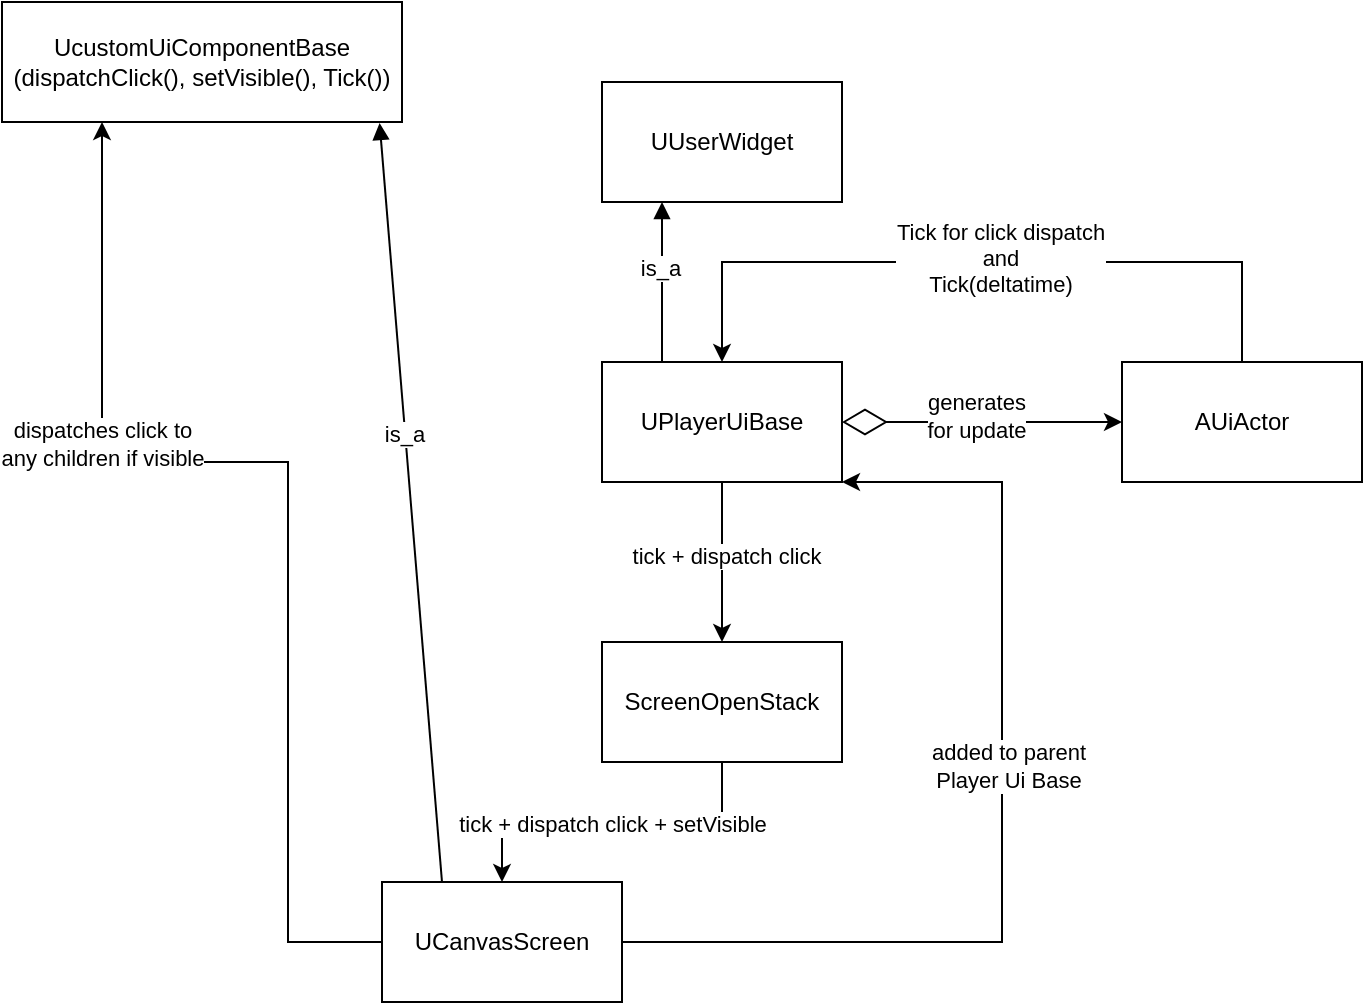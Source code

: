 <mxfile version="28.0.6">
  <diagram name="Seite-1" id="tKTYH0CyCHtCtutXTcI7">
    <mxGraphModel dx="1748" dy="1753" grid="1" gridSize="10" guides="1" tooltips="1" connect="1" arrows="1" fold="1" page="1" pageScale="1" pageWidth="827" pageHeight="1169" math="0" shadow="0">
      <root>
        <mxCell id="0" />
        <mxCell id="1" parent="0" />
        <mxCell id="dhj63E1f8RvkKo1HX6ou-3" style="edgeStyle=orthogonalEdgeStyle;rounded=0;orthogonalLoop=1;jettySize=auto;html=1;startArrow=diamondThin;startFill=0;startSize=20;" edge="1" parent="1" source="dhj63E1f8RvkKo1HX6ou-1" target="dhj63E1f8RvkKo1HX6ou-2">
          <mxGeometry relative="1" as="geometry" />
        </mxCell>
        <mxCell id="dhj63E1f8RvkKo1HX6ou-27" value="generates&lt;div&gt;for update&lt;/div&gt;" style="edgeLabel;html=1;align=center;verticalAlign=middle;resizable=0;points=[];" vertex="1" connectable="0" parent="dhj63E1f8RvkKo1HX6ou-3">
          <mxGeometry x="-0.05" y="4" relative="1" as="geometry">
            <mxPoint y="1" as="offset" />
          </mxGeometry>
        </mxCell>
        <mxCell id="dhj63E1f8RvkKo1HX6ou-8" style="edgeStyle=orthogonalEdgeStyle;rounded=0;orthogonalLoop=1;jettySize=auto;html=1;entryX=0.5;entryY=0;entryDx=0;entryDy=0;" edge="1" parent="1" source="dhj63E1f8RvkKo1HX6ou-1" target="dhj63E1f8RvkKo1HX6ou-7">
          <mxGeometry relative="1" as="geometry" />
        </mxCell>
        <mxCell id="dhj63E1f8RvkKo1HX6ou-9" value="tick + dispatch click" style="edgeLabel;html=1;align=center;verticalAlign=middle;resizable=0;points=[];" vertex="1" connectable="0" parent="dhj63E1f8RvkKo1HX6ou-8">
          <mxGeometry x="-0.075" y="2" relative="1" as="geometry">
            <mxPoint as="offset" />
          </mxGeometry>
        </mxCell>
        <mxCell id="dhj63E1f8RvkKo1HX6ou-1" value="UPlayerUiBase" style="rounded=0;whiteSpace=wrap;html=1;" vertex="1" parent="1">
          <mxGeometry x="110" y="110" width="120" height="60" as="geometry" />
        </mxCell>
        <mxCell id="dhj63E1f8RvkKo1HX6ou-4" style="edgeStyle=orthogonalEdgeStyle;rounded=0;orthogonalLoop=1;jettySize=auto;html=1;entryX=0.5;entryY=0;entryDx=0;entryDy=0;" edge="1" parent="1" source="dhj63E1f8RvkKo1HX6ou-2" target="dhj63E1f8RvkKo1HX6ou-1">
          <mxGeometry relative="1" as="geometry">
            <Array as="points">
              <mxPoint x="430" y="60" />
              <mxPoint x="170" y="60" />
            </Array>
          </mxGeometry>
        </mxCell>
        <mxCell id="dhj63E1f8RvkKo1HX6ou-5" value="Tick for click dispatch&lt;div&gt;and&lt;/div&gt;&lt;div&gt;Tick(deltatime)&lt;/div&gt;" style="edgeLabel;html=1;align=center;verticalAlign=middle;resizable=0;points=[];" vertex="1" connectable="0" parent="dhj63E1f8RvkKo1HX6ou-4">
          <mxGeometry x="-0.05" y="-2" relative="1" as="geometry">
            <mxPoint as="offset" />
          </mxGeometry>
        </mxCell>
        <mxCell id="dhj63E1f8RvkKo1HX6ou-2" value="AUiActor" style="rounded=0;whiteSpace=wrap;html=1;" vertex="1" parent="1">
          <mxGeometry x="370" y="110" width="120" height="60" as="geometry" />
        </mxCell>
        <mxCell id="dhj63E1f8RvkKo1HX6ou-6" value="UcustomUiComponentBase&lt;div&gt;(dispatchClick(), setVisible(), Tick())&lt;/div&gt;" style="rounded=0;whiteSpace=wrap;html=1;" vertex="1" parent="1">
          <mxGeometry x="-190" y="-70" width="200" height="60" as="geometry" />
        </mxCell>
        <mxCell id="dhj63E1f8RvkKo1HX6ou-11" style="edgeStyle=orthogonalEdgeStyle;rounded=0;orthogonalLoop=1;jettySize=auto;html=1;" edge="1" parent="1" source="dhj63E1f8RvkKo1HX6ou-7" target="dhj63E1f8RvkKo1HX6ou-10">
          <mxGeometry relative="1" as="geometry" />
        </mxCell>
        <mxCell id="dhj63E1f8RvkKo1HX6ou-12" value="tick + dispatch click + setVisible" style="edgeLabel;html=1;align=center;verticalAlign=middle;resizable=0;points=[];" vertex="1" connectable="0" parent="dhj63E1f8RvkKo1HX6ou-11">
          <mxGeometry y="1" relative="1" as="geometry">
            <mxPoint as="offset" />
          </mxGeometry>
        </mxCell>
        <mxCell id="dhj63E1f8RvkKo1HX6ou-7" value="ScreenOpenStack" style="rounded=0;whiteSpace=wrap;html=1;" vertex="1" parent="1">
          <mxGeometry x="110" y="250" width="120" height="60" as="geometry" />
        </mxCell>
        <mxCell id="dhj63E1f8RvkKo1HX6ou-13" style="edgeStyle=orthogonalEdgeStyle;rounded=0;orthogonalLoop=1;jettySize=auto;html=1;entryX=0.25;entryY=1;entryDx=0;entryDy=0;" edge="1" parent="1" source="dhj63E1f8RvkKo1HX6ou-10" target="dhj63E1f8RvkKo1HX6ou-6">
          <mxGeometry relative="1" as="geometry">
            <Array as="points">
              <mxPoint x="-47" y="400" />
              <mxPoint x="-47" y="160" />
            </Array>
          </mxGeometry>
        </mxCell>
        <mxCell id="dhj63E1f8RvkKo1HX6ou-14" value="dispatches click to&lt;div&gt;any children if visible&lt;/div&gt;" style="edgeLabel;html=1;align=center;verticalAlign=middle;resizable=0;points=[];" vertex="1" connectable="0" parent="dhj63E1f8RvkKo1HX6ou-13">
          <mxGeometry x="0.415" relative="1" as="geometry">
            <mxPoint as="offset" />
          </mxGeometry>
        </mxCell>
        <mxCell id="dhj63E1f8RvkKo1HX6ou-20" style="edgeStyle=orthogonalEdgeStyle;rounded=0;orthogonalLoop=1;jettySize=auto;html=1;entryX=1;entryY=1;entryDx=0;entryDy=0;" edge="1" parent="1" source="dhj63E1f8RvkKo1HX6ou-10" target="dhj63E1f8RvkKo1HX6ou-1">
          <mxGeometry relative="1" as="geometry">
            <Array as="points">
              <mxPoint x="310" y="400" />
              <mxPoint x="310" y="170" />
            </Array>
          </mxGeometry>
        </mxCell>
        <mxCell id="dhj63E1f8RvkKo1HX6ou-21" value="added to parent&lt;div&gt;Player Ui Base&lt;/div&gt;" style="edgeLabel;html=1;align=center;verticalAlign=middle;resizable=0;points=[];" vertex="1" connectable="0" parent="dhj63E1f8RvkKo1HX6ou-20">
          <mxGeometry x="0.113" y="-2" relative="1" as="geometry">
            <mxPoint x="1" as="offset" />
          </mxGeometry>
        </mxCell>
        <mxCell id="dhj63E1f8RvkKo1HX6ou-10" value="UCanvasScreen" style="rounded=0;whiteSpace=wrap;html=1;" vertex="1" parent="1">
          <mxGeometry y="370" width="120" height="60" as="geometry" />
        </mxCell>
        <mxCell id="dhj63E1f8RvkKo1HX6ou-15" value="UUserWidget" style="rounded=0;whiteSpace=wrap;html=1;" vertex="1" parent="1">
          <mxGeometry x="110" y="-30" width="120" height="60" as="geometry" />
        </mxCell>
        <mxCell id="dhj63E1f8RvkKo1HX6ou-16" value="" style="endArrow=block;html=1;rounded=0;exitX=0.25;exitY=0;exitDx=0;exitDy=0;entryX=0.25;entryY=1;entryDx=0;entryDy=0;endFill=1;" edge="1" parent="1" source="dhj63E1f8RvkKo1HX6ou-1" target="dhj63E1f8RvkKo1HX6ou-15">
          <mxGeometry width="50" height="50" relative="1" as="geometry">
            <mxPoint x="160" y="170" as="sourcePoint" />
            <mxPoint x="210" y="120" as="targetPoint" />
          </mxGeometry>
        </mxCell>
        <mxCell id="dhj63E1f8RvkKo1HX6ou-17" value="is_a" style="edgeLabel;html=1;align=center;verticalAlign=middle;resizable=0;points=[];" vertex="1" connectable="0" parent="dhj63E1f8RvkKo1HX6ou-16">
          <mxGeometry x="0.184" y="1" relative="1" as="geometry">
            <mxPoint as="offset" />
          </mxGeometry>
        </mxCell>
        <mxCell id="dhj63E1f8RvkKo1HX6ou-28" value="" style="endArrow=block;html=1;rounded=0;exitX=0.25;exitY=0;exitDx=0;exitDy=0;entryX=0.944;entryY=1.008;entryDx=0;entryDy=0;endFill=1;entryPerimeter=0;" edge="1" parent="1" source="dhj63E1f8RvkKo1HX6ou-10" target="dhj63E1f8RvkKo1HX6ou-6">
          <mxGeometry width="50" height="50" relative="1" as="geometry">
            <mxPoint x="30" y="30" as="sourcePoint" />
            <mxPoint x="30" y="-50" as="targetPoint" />
          </mxGeometry>
        </mxCell>
        <mxCell id="dhj63E1f8RvkKo1HX6ou-29" value="is_a" style="edgeLabel;html=1;align=center;verticalAlign=middle;resizable=0;points=[];" vertex="1" connectable="0" parent="dhj63E1f8RvkKo1HX6ou-28">
          <mxGeometry x="0.184" y="1" relative="1" as="geometry">
            <mxPoint as="offset" />
          </mxGeometry>
        </mxCell>
      </root>
    </mxGraphModel>
  </diagram>
</mxfile>

